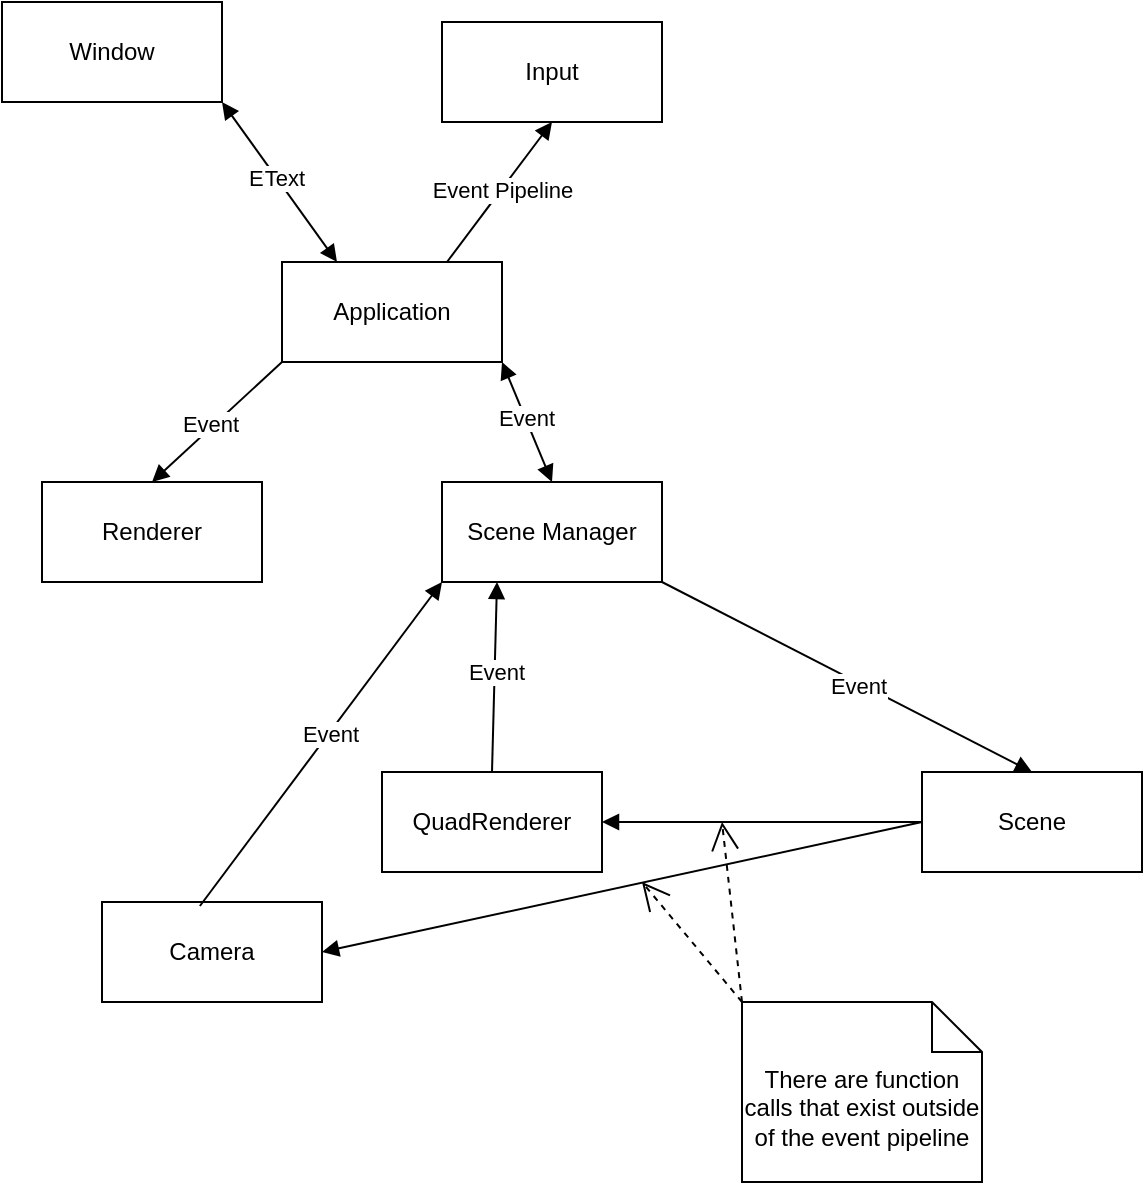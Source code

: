 <mxfile version="24.7.17">
  <diagram name="Page-1" id="J9f9FY2NroL515QHheVL">
    <mxGraphModel dx="1434" dy="844" grid="1" gridSize="10" guides="1" tooltips="1" connect="1" arrows="1" fold="1" page="1" pageScale="1" pageWidth="850" pageHeight="1100" math="0" shadow="0">
      <root>
        <mxCell id="0" />
        <mxCell id="1" parent="0" />
        <mxCell id="75Y68XjkolEzGpLXvOND-32" value="" style="endArrow=block;startArrow=block;endFill=1;startFill=1;html=1;rounded=0;exitX=1;exitY=1;exitDx=0;exitDy=0;entryX=0.25;entryY=0;entryDx=0;entryDy=0;" edge="1" parent="1" source="75Y68XjkolEzGpLXvOND-51" target="75Y68XjkolEzGpLXvOND-50">
          <mxGeometry width="160" relative="1" as="geometry">
            <mxPoint x="240.08" y="170.004" as="sourcePoint" />
            <mxPoint x="263.04" y="241.978" as="targetPoint" />
          </mxGeometry>
        </mxCell>
        <mxCell id="75Y68XjkolEzGpLXvOND-33" value="Event" style="edgeLabel;html=1;align=center;verticalAlign=middle;resizable=0;points=[];" vertex="1" connectable="0" parent="75Y68XjkolEzGpLXvOND-32">
          <mxGeometry x="-0.055" relative="1" as="geometry">
            <mxPoint as="offset" />
          </mxGeometry>
        </mxCell>
        <mxCell id="75Y68XjkolEzGpLXvOND-72" value="Text" style="edgeLabel;html=1;align=center;verticalAlign=middle;resizable=0;points=[];" vertex="1" connectable="0" parent="75Y68XjkolEzGpLXvOND-32">
          <mxGeometry x="-0.006" y="3" relative="1" as="geometry">
            <mxPoint as="offset" />
          </mxGeometry>
        </mxCell>
        <mxCell id="75Y68XjkolEzGpLXvOND-34" value="" style="endArrow=block;startArrow=none;endFill=1;startFill=0;html=1;rounded=0;exitX=0.75;exitY=0;exitDx=0;exitDy=0;entryX=0.5;entryY=1;entryDx=0;entryDy=0;" edge="1" parent="1" source="75Y68XjkolEzGpLXvOND-50" target="75Y68XjkolEzGpLXvOND-52">
          <mxGeometry width="160" relative="1" as="geometry">
            <mxPoint x="360" y="240" as="sourcePoint" />
            <mxPoint x="420.96" y="170.004" as="targetPoint" />
          </mxGeometry>
        </mxCell>
        <mxCell id="75Y68XjkolEzGpLXvOND-35" value="Event Pipeline" style="edgeLabel;html=1;align=center;verticalAlign=middle;resizable=0;points=[];" vertex="1" connectable="0" parent="75Y68XjkolEzGpLXvOND-34">
          <mxGeometry x="0.068" y="-1" relative="1" as="geometry">
            <mxPoint x="-1" as="offset" />
          </mxGeometry>
        </mxCell>
        <mxCell id="75Y68XjkolEzGpLXvOND-40" value="" style="endArrow=block;startArrow=none;endFill=1;startFill=0;html=1;rounded=0;exitX=0;exitY=1;exitDx=0;exitDy=0;entryX=0.5;entryY=0;entryDx=0;entryDy=0;" edge="1" parent="1" source="75Y68XjkolEzGpLXvOND-50" target="75Y68XjkolEzGpLXvOND-53">
          <mxGeometry width="160" relative="1" as="geometry">
            <mxPoint x="239.04" y="323.998" as="sourcePoint" />
            <mxPoint x="150" y="370" as="targetPoint" />
          </mxGeometry>
        </mxCell>
        <mxCell id="75Y68XjkolEzGpLXvOND-41" value="Event" style="edgeLabel;html=1;align=center;verticalAlign=middle;resizable=0;points=[];" vertex="1" connectable="0" parent="75Y68XjkolEzGpLXvOND-40">
          <mxGeometry x="0.068" y="-1" relative="1" as="geometry">
            <mxPoint x="-1" as="offset" />
          </mxGeometry>
        </mxCell>
        <mxCell id="75Y68XjkolEzGpLXvOND-48" value="" style="endArrow=block;startArrow=block;endFill=1;startFill=1;html=1;rounded=0;exitX=1;exitY=1;exitDx=0;exitDy=0;entryX=0.5;entryY=0;entryDx=0;entryDy=0;" edge="1" parent="1" source="75Y68XjkolEzGpLXvOND-50" target="75Y68XjkolEzGpLXvOND-54">
          <mxGeometry width="160" relative="1" as="geometry">
            <mxPoint x="400.96" y="325.012" as="sourcePoint" />
            <mxPoint x="441.04" y="378.968" as="targetPoint" />
          </mxGeometry>
        </mxCell>
        <mxCell id="75Y68XjkolEzGpLXvOND-49" value="Event" style="edgeLabel;html=1;align=center;verticalAlign=middle;resizable=0;points=[];" vertex="1" connectable="0" parent="75Y68XjkolEzGpLXvOND-48">
          <mxGeometry x="-0.055" relative="1" as="geometry">
            <mxPoint as="offset" />
          </mxGeometry>
        </mxCell>
        <mxCell id="75Y68XjkolEzGpLXvOND-50" value="Application" style="html=1;whiteSpace=wrap;" vertex="1" parent="1">
          <mxGeometry x="250" y="270" width="110" height="50" as="geometry" />
        </mxCell>
        <mxCell id="75Y68XjkolEzGpLXvOND-51" value="Window" style="html=1;whiteSpace=wrap;" vertex="1" parent="1">
          <mxGeometry x="110" y="140" width="110" height="50" as="geometry" />
        </mxCell>
        <mxCell id="75Y68XjkolEzGpLXvOND-52" value="Input" style="html=1;whiteSpace=wrap;" vertex="1" parent="1">
          <mxGeometry x="330" y="150" width="110" height="50" as="geometry" />
        </mxCell>
        <mxCell id="75Y68XjkolEzGpLXvOND-53" value="Renderer" style="html=1;whiteSpace=wrap;" vertex="1" parent="1">
          <mxGeometry x="130" y="380" width="110" height="50" as="geometry" />
        </mxCell>
        <mxCell id="75Y68XjkolEzGpLXvOND-54" value="Scene Manager" style="html=1;whiteSpace=wrap;" vertex="1" parent="1">
          <mxGeometry x="330" y="380" width="110" height="50" as="geometry" />
        </mxCell>
        <mxCell id="75Y68XjkolEzGpLXvOND-55" value="QuadRenderer" style="html=1;whiteSpace=wrap;" vertex="1" parent="1">
          <mxGeometry x="300" y="525" width="110" height="50" as="geometry" />
        </mxCell>
        <mxCell id="75Y68XjkolEzGpLXvOND-57" value="" style="endArrow=block;startArrow=none;endFill=1;startFill=0;html=1;rounded=0;exitX=0.5;exitY=0;exitDx=0;exitDy=0;entryX=0.25;entryY=1;entryDx=0;entryDy=0;" edge="1" parent="1" source="75Y68XjkolEzGpLXvOND-55" target="75Y68XjkolEzGpLXvOND-54">
          <mxGeometry width="160" relative="1" as="geometry">
            <mxPoint x="337.5" y="480" as="sourcePoint" />
            <mxPoint x="272.5" y="540" as="targetPoint" />
          </mxGeometry>
        </mxCell>
        <mxCell id="75Y68XjkolEzGpLXvOND-58" value="Event" style="edgeLabel;html=1;align=center;verticalAlign=middle;resizable=0;points=[];" vertex="1" connectable="0" parent="75Y68XjkolEzGpLXvOND-57">
          <mxGeometry x="0.068" y="-1" relative="1" as="geometry">
            <mxPoint x="-1" as="offset" />
          </mxGeometry>
        </mxCell>
        <mxCell id="75Y68XjkolEzGpLXvOND-60" value="Scene" style="html=1;whiteSpace=wrap;" vertex="1" parent="1">
          <mxGeometry x="570" y="525" width="110" height="50" as="geometry" />
        </mxCell>
        <mxCell id="75Y68XjkolEzGpLXvOND-61" value="" style="endArrow=block;startArrow=none;endFill=1;startFill=0;html=1;rounded=0;exitX=1;exitY=1;exitDx=0;exitDy=0;entryX=0.5;entryY=0;entryDx=0;entryDy=0;" edge="1" parent="1" source="75Y68XjkolEzGpLXvOND-54" target="75Y68XjkolEzGpLXvOND-60">
          <mxGeometry width="160" relative="1" as="geometry">
            <mxPoint x="500" y="495" as="sourcePoint" />
            <mxPoint x="503" y="400" as="targetPoint" />
          </mxGeometry>
        </mxCell>
        <mxCell id="75Y68XjkolEzGpLXvOND-62" value="Event" style="edgeLabel;html=1;align=center;verticalAlign=middle;resizable=0;points=[];" vertex="1" connectable="0" parent="75Y68XjkolEzGpLXvOND-61">
          <mxGeometry x="0.068" y="-1" relative="1" as="geometry">
            <mxPoint x="-1" as="offset" />
          </mxGeometry>
        </mxCell>
        <mxCell id="75Y68XjkolEzGpLXvOND-63" value="Camera" style="html=1;whiteSpace=wrap;" vertex="1" parent="1">
          <mxGeometry x="160" y="590" width="110" height="50" as="geometry" />
        </mxCell>
        <mxCell id="75Y68XjkolEzGpLXvOND-64" value="" style="endArrow=block;startArrow=none;endFill=1;startFill=0;html=1;rounded=0;exitX=0.445;exitY=0.04;exitDx=0;exitDy=0;entryX=0;entryY=1;entryDx=0;entryDy=0;exitPerimeter=0;" edge="1" parent="1" source="75Y68XjkolEzGpLXvOND-63" target="75Y68XjkolEzGpLXvOND-54">
          <mxGeometry width="160" relative="1" as="geometry">
            <mxPoint x="365" y="535" as="sourcePoint" />
            <mxPoint x="368" y="440" as="targetPoint" />
          </mxGeometry>
        </mxCell>
        <mxCell id="75Y68XjkolEzGpLXvOND-65" value="Event" style="edgeLabel;html=1;align=center;verticalAlign=middle;resizable=0;points=[];" vertex="1" connectable="0" parent="75Y68XjkolEzGpLXvOND-64">
          <mxGeometry x="0.068" y="-1" relative="1" as="geometry">
            <mxPoint x="-1" as="offset" />
          </mxGeometry>
        </mxCell>
        <mxCell id="75Y68XjkolEzGpLXvOND-66" value="" style="endArrow=none;startArrow=block;endFill=0;startFill=1;html=1;rounded=0;exitX=1;exitY=0.5;exitDx=0;exitDy=0;" edge="1" parent="1" source="75Y68XjkolEzGpLXvOND-55">
          <mxGeometry width="160" relative="1" as="geometry">
            <mxPoint x="410" y="550" as="sourcePoint" />
            <mxPoint x="570" y="550" as="targetPoint" />
          </mxGeometry>
        </mxCell>
        <mxCell id="75Y68XjkolEzGpLXvOND-67" value="" style="endArrow=none;startArrow=block;endFill=0;startFill=1;html=1;rounded=0;exitX=1;exitY=0.5;exitDx=0;exitDy=0;entryX=0;entryY=0.5;entryDx=0;entryDy=0;" edge="1" parent="1" source="75Y68XjkolEzGpLXvOND-63" target="75Y68XjkolEzGpLXvOND-60">
          <mxGeometry width="160" relative="1" as="geometry">
            <mxPoint x="420" y="560" as="sourcePoint" />
            <mxPoint x="580" y="560" as="targetPoint" />
          </mxGeometry>
        </mxCell>
        <mxCell id="75Y68XjkolEzGpLXvOND-69" value="There are function calls that exist outside of the event pipeline" style="shape=note2;boundedLbl=1;whiteSpace=wrap;html=1;size=25;verticalAlign=top;align=center;" vertex="1" parent="1">
          <mxGeometry x="480" y="640" width="120" height="90" as="geometry" />
        </mxCell>
        <mxCell id="75Y68XjkolEzGpLXvOND-70" value="" style="endArrow=open;endSize=12;dashed=1;html=1;rounded=0;exitX=0;exitY=0;exitDx=0;exitDy=0;exitPerimeter=0;" edge="1" parent="1" source="75Y68XjkolEzGpLXvOND-69">
          <mxGeometry width="160" relative="1" as="geometry">
            <mxPoint x="390" y="630" as="sourcePoint" />
            <mxPoint x="430" y="580" as="targetPoint" />
          </mxGeometry>
        </mxCell>
        <mxCell id="75Y68XjkolEzGpLXvOND-71" value="" style="endArrow=open;endSize=12;dashed=1;html=1;rounded=0;exitX=0;exitY=0;exitDx=0;exitDy=0;exitPerimeter=0;" edge="1" parent="1" source="75Y68XjkolEzGpLXvOND-69">
          <mxGeometry width="160" relative="1" as="geometry">
            <mxPoint x="490" y="650" as="sourcePoint" />
            <mxPoint x="470" y="550" as="targetPoint" />
          </mxGeometry>
        </mxCell>
      </root>
    </mxGraphModel>
  </diagram>
</mxfile>
